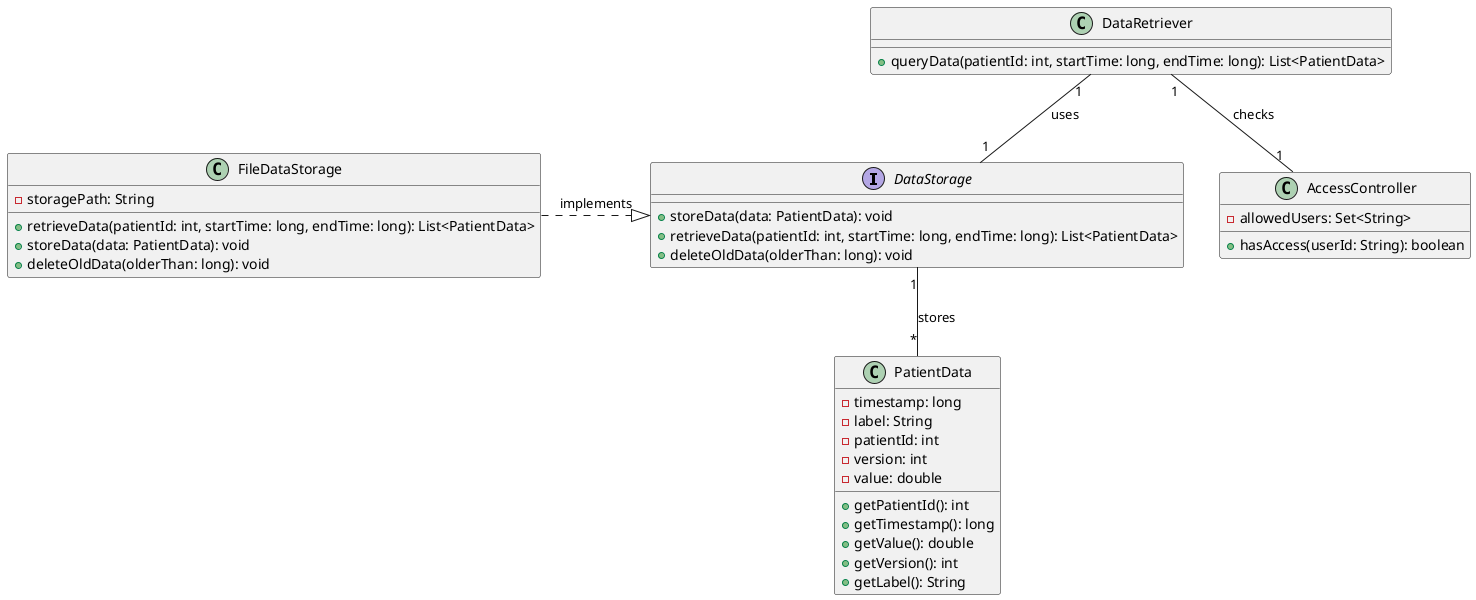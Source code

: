 @startuml DataStorageSystem

' Classes
interface DataStorage {
  +storeData(data: PatientData): void
  +retrieveData(patientId: int, startTime: long, endTime: long): List<PatientData>
  +deleteOldData(olderThan: long): void
}

class PatientData {
  -timestamp: long
  -label: String
  -patientId: int
  -version: int
  -value: double
  +getPatientId(): int
  +getTimestamp(): long
  +getValue(): double
 +getVersion(): int
  +getLabel(): String
}

class FileDataStorage {
  -storagePath: String
  +retrieveData(patientId: int, startTime: long, endTime: long): List<PatientData>
  +storeData(data: PatientData): void
  +deleteOldData(olderThan: long): void
}

class AccessController {
  -allowedUsers: Set<String>
  +hasAccess(userId: String): boolean
}

class DataRetriever {
  +queryData(patientId: int, startTime: long, endTime: long): List<PatientData>
}

' Relationships
DataRetriever "1" -- "1" AccessController : checks
DataStorage "1" -- "*" PatientData : stores
FileDataStorage .|> DataStorage : implements
DataRetriever "1" -- "1" DataStorage : uses


@enduml